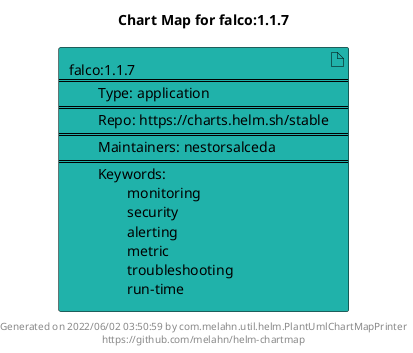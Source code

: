 @startuml
skinparam linetype ortho
skinparam backgroundColor white
skinparam usecaseBorderColor black
skinparam usecaseArrowColor LightSlateGray
skinparam artifactBorderColor black
skinparam artifactArrowColor LightSlateGray

title Chart Map for falco:1.1.7

'There is one referenced Helm Chart
artifact "falco:1.1.7\n====\n\tType: application\n====\n\tRepo: https://charts.helm.sh/stable\n====\n\tMaintainers: nestorsalceda\n====\n\tKeywords: \n\t\tmonitoring\n\t\tsecurity\n\t\talerting\n\t\tmetric\n\t\ttroubleshooting\n\t\trun-time" as falco_1_1_7 #LightSeaGreen

'There are 0 referenced Docker Images

'Chart Dependencies

center footer Generated on 2022/06/02 03:50:59 by com.melahn.util.helm.PlantUmlChartMapPrinter\nhttps://github.com/melahn/helm-chartmap
@enduml
